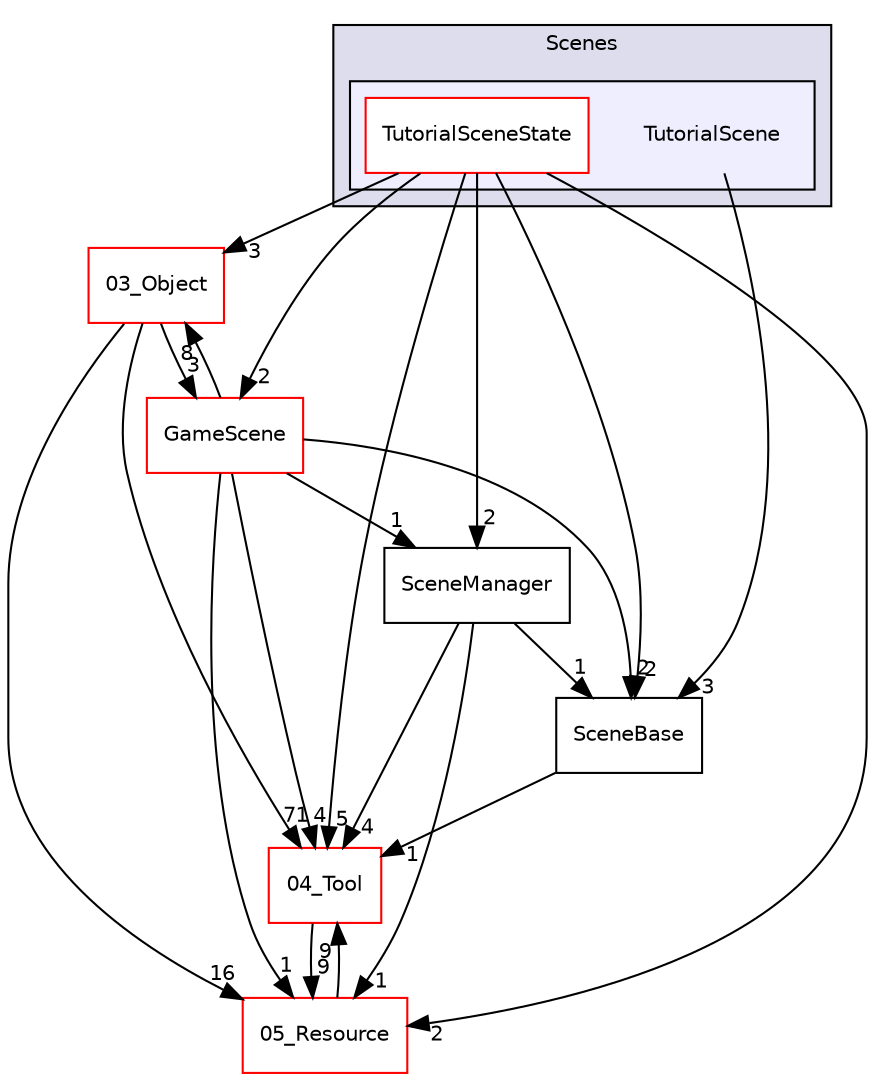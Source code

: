 digraph "C:/HAL/PG関係/03_作成プログラム/03_HAL授業/就職作品/Project/source/02_Scene/Scenes/TutorialScene" {
  compound=true
  node [ fontsize="10", fontname="Helvetica"];
  edge [ labelfontsize="10", labelfontname="Helvetica"];
  subgraph clusterdir_194f07b1e352dc249d6ff85064eb2dd5 {
    graph [ bgcolor="#ddddee", pencolor="black", label="Scenes" fontname="Helvetica", fontsize="10", URL="dir_194f07b1e352dc249d6ff85064eb2dd5.html"]
  subgraph clusterdir_62b08ef7ae86b6920ebead2e737e590c {
    graph [ bgcolor="#eeeeff", pencolor="black", label="" URL="dir_62b08ef7ae86b6920ebead2e737e590c.html"];
    dir_62b08ef7ae86b6920ebead2e737e590c [shape=plaintext label="TutorialScene"];
    dir_99143e8bdcfc704a4e741b043a086551 [shape=box label="TutorialSceneState" color="red" fillcolor="white" style="filled" URL="dir_99143e8bdcfc704a4e741b043a086551.html"];
  }
  }
  dir_b0e70bc53ec7a5495699a9078a4a2f93 [shape=box label="03_Object" fillcolor="white" style="filled" color="red" URL="dir_b0e70bc53ec7a5495699a9078a4a2f93.html"];
  dir_6e58c436369e4a795ef16d3c489c4702 [shape=box label="05_Resource" fillcolor="white" style="filled" color="red" URL="dir_6e58c436369e4a795ef16d3c489c4702.html"];
  dir_8aa962ecbf640e466ad96d63abe85453 [shape=box label="SceneManager" URL="dir_8aa962ecbf640e466ad96d63abe85453.html"];
  dir_48bb4aacea20c6a8378e1408d864b090 [shape=box label="04_Tool" fillcolor="white" style="filled" color="red" URL="dir_48bb4aacea20c6a8378e1408d864b090.html"];
  dir_b3919f6d615a3952fcf5dafaeefedb63 [shape=box label="SceneBase" URL="dir_b3919f6d615a3952fcf5dafaeefedb63.html"];
  dir_5a4ecaa15c4505050e43eb0ae98ca90f [shape=box label="GameScene" fillcolor="white" style="filled" color="red" URL="dir_5a4ecaa15c4505050e43eb0ae98ca90f.html"];
  dir_b0e70bc53ec7a5495699a9078a4a2f93->dir_6e58c436369e4a795ef16d3c489c4702 [headlabel="16", labeldistance=1.5 headhref="dir_000027_000158.html"];
  dir_b0e70bc53ec7a5495699a9078a4a2f93->dir_48bb4aacea20c6a8378e1408d864b090 [headlabel="71", labeldistance=1.5 headhref="dir_000027_000080.html"];
  dir_b0e70bc53ec7a5495699a9078a4a2f93->dir_5a4ecaa15c4505050e43eb0ae98ca90f [headlabel="3", labeldistance=1.5 headhref="dir_000027_000014.html"];
  dir_99143e8bdcfc704a4e741b043a086551->dir_b0e70bc53ec7a5495699a9078a4a2f93 [headlabel="3", labeldistance=1.5 headhref="dir_000024_000027.html"];
  dir_99143e8bdcfc704a4e741b043a086551->dir_6e58c436369e4a795ef16d3c489c4702 [headlabel="2", labeldistance=1.5 headhref="dir_000024_000158.html"];
  dir_99143e8bdcfc704a4e741b043a086551->dir_8aa962ecbf640e466ad96d63abe85453 [headlabel="2", labeldistance=1.5 headhref="dir_000024_000012.html"];
  dir_99143e8bdcfc704a4e741b043a086551->dir_48bb4aacea20c6a8378e1408d864b090 [headlabel="5", labeldistance=1.5 headhref="dir_000024_000080.html"];
  dir_99143e8bdcfc704a4e741b043a086551->dir_b3919f6d615a3952fcf5dafaeefedb63 [headlabel="2", labeldistance=1.5 headhref="dir_000024_000011.html"];
  dir_99143e8bdcfc704a4e741b043a086551->dir_5a4ecaa15c4505050e43eb0ae98ca90f [headlabel="2", labeldistance=1.5 headhref="dir_000024_000014.html"];
  dir_62b08ef7ae86b6920ebead2e737e590c->dir_b3919f6d615a3952fcf5dafaeefedb63 [headlabel="3", labeldistance=1.5 headhref="dir_000023_000011.html"];
  dir_6e58c436369e4a795ef16d3c489c4702->dir_48bb4aacea20c6a8378e1408d864b090 [headlabel="9", labeldistance=1.5 headhref="dir_000158_000080.html"];
  dir_8aa962ecbf640e466ad96d63abe85453->dir_6e58c436369e4a795ef16d3c489c4702 [headlabel="1", labeldistance=1.5 headhref="dir_000012_000158.html"];
  dir_8aa962ecbf640e466ad96d63abe85453->dir_48bb4aacea20c6a8378e1408d864b090 [headlabel="4", labeldistance=1.5 headhref="dir_000012_000080.html"];
  dir_8aa962ecbf640e466ad96d63abe85453->dir_b3919f6d615a3952fcf5dafaeefedb63 [headlabel="1", labeldistance=1.5 headhref="dir_000012_000011.html"];
  dir_48bb4aacea20c6a8378e1408d864b090->dir_6e58c436369e4a795ef16d3c489c4702 [headlabel="9", labeldistance=1.5 headhref="dir_000080_000158.html"];
  dir_b3919f6d615a3952fcf5dafaeefedb63->dir_48bb4aacea20c6a8378e1408d864b090 [headlabel="1", labeldistance=1.5 headhref="dir_000011_000080.html"];
  dir_5a4ecaa15c4505050e43eb0ae98ca90f->dir_b0e70bc53ec7a5495699a9078a4a2f93 [headlabel="8", labeldistance=1.5 headhref="dir_000014_000027.html"];
  dir_5a4ecaa15c4505050e43eb0ae98ca90f->dir_6e58c436369e4a795ef16d3c489c4702 [headlabel="1", labeldistance=1.5 headhref="dir_000014_000158.html"];
  dir_5a4ecaa15c4505050e43eb0ae98ca90f->dir_8aa962ecbf640e466ad96d63abe85453 [headlabel="1", labeldistance=1.5 headhref="dir_000014_000012.html"];
  dir_5a4ecaa15c4505050e43eb0ae98ca90f->dir_48bb4aacea20c6a8378e1408d864b090 [headlabel="4", labeldistance=1.5 headhref="dir_000014_000080.html"];
  dir_5a4ecaa15c4505050e43eb0ae98ca90f->dir_b3919f6d615a3952fcf5dafaeefedb63 [headlabel="2", labeldistance=1.5 headhref="dir_000014_000011.html"];
}
